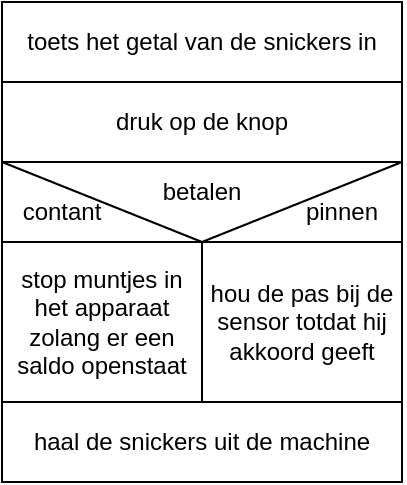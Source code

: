 <mxfile>
    <diagram id="bgPxXhr0OC5QW-bUSJu-" name="Page-1">
        <mxGraphModel dx="490" dy="471" grid="1" gridSize="10" guides="1" tooltips="1" connect="1" arrows="1" fold="1" page="1" pageScale="1" pageWidth="850" pageHeight="1100" math="0" shadow="0">
            <root>
                <mxCell id="0"/>
                <mxCell id="1" parent="0"/>
                <mxCell id="2" value="toets het getal van de snickers in" style="rounded=0;whiteSpace=wrap;html=1;" vertex="1" parent="1">
                    <mxGeometry x="80" y="40" width="200" height="40" as="geometry"/>
                </mxCell>
                <mxCell id="3" value="druk op de knop" style="rounded=0;whiteSpace=wrap;html=1;" vertex="1" parent="1">
                    <mxGeometry x="80" y="80" width="200" height="40" as="geometry"/>
                </mxCell>
                <mxCell id="4" value="" style="endArrow=none;html=1;" edge="1" parent="1">
                    <mxGeometry width="50" height="50" relative="1" as="geometry">
                        <mxPoint x="180" y="160" as="sourcePoint"/>
                        <mxPoint x="280" y="120" as="targetPoint"/>
                    </mxGeometry>
                </mxCell>
                <mxCell id="5" value="" style="endArrow=none;html=1;" edge="1" parent="1">
                    <mxGeometry width="50" height="50" relative="1" as="geometry">
                        <mxPoint x="180" y="160" as="sourcePoint"/>
                        <mxPoint x="80" y="120" as="targetPoint"/>
                    </mxGeometry>
                </mxCell>
                <mxCell id="6" value="" style="endArrow=none;html=1;" edge="1" parent="1">
                    <mxGeometry width="50" height="50" relative="1" as="geometry">
                        <mxPoint x="80" y="160" as="sourcePoint"/>
                        <mxPoint x="80" y="120" as="targetPoint"/>
                    </mxGeometry>
                </mxCell>
                <mxCell id="7" value="" style="endArrow=none;html=1;" edge="1" parent="1">
                    <mxGeometry width="50" height="50" relative="1" as="geometry">
                        <mxPoint x="280" y="120" as="sourcePoint"/>
                        <mxPoint x="280" y="160" as="targetPoint"/>
                    </mxGeometry>
                </mxCell>
                <mxCell id="8" value="stop muntjes in het apparaat zolang er een saldo openstaat" style="rounded=0;whiteSpace=wrap;html=1;" vertex="1" parent="1">
                    <mxGeometry x="80" y="160" width="100" height="80" as="geometry"/>
                </mxCell>
                <mxCell id="9" value="hou de pas bij de sensor totdat hij akkoord geeft" style="rounded=0;whiteSpace=wrap;html=1;" vertex="1" parent="1">
                    <mxGeometry x="180" y="160" width="100" height="80" as="geometry"/>
                </mxCell>
                <mxCell id="10" value="betalen" style="text;html=1;strokeColor=none;fillColor=none;align=center;verticalAlign=middle;whiteSpace=wrap;rounded=0;" vertex="1" parent="1">
                    <mxGeometry x="150" y="120" width="60" height="30" as="geometry"/>
                </mxCell>
                <mxCell id="11" value="contant" style="text;html=1;strokeColor=none;fillColor=none;align=center;verticalAlign=middle;whiteSpace=wrap;rounded=0;" vertex="1" parent="1">
                    <mxGeometry x="80" y="130" width="60" height="30" as="geometry"/>
                </mxCell>
                <mxCell id="12" value="pinnen" style="text;html=1;strokeColor=none;fillColor=none;align=center;verticalAlign=middle;whiteSpace=wrap;rounded=0;" vertex="1" parent="1">
                    <mxGeometry x="220" y="130" width="60" height="30" as="geometry"/>
                </mxCell>
                <mxCell id="14" value="haal de snickers uit de machine" style="rounded=0;whiteSpace=wrap;html=1;" vertex="1" parent="1">
                    <mxGeometry x="80" y="240" width="200" height="40" as="geometry"/>
                </mxCell>
            </root>
        </mxGraphModel>
    </diagram>
</mxfile>